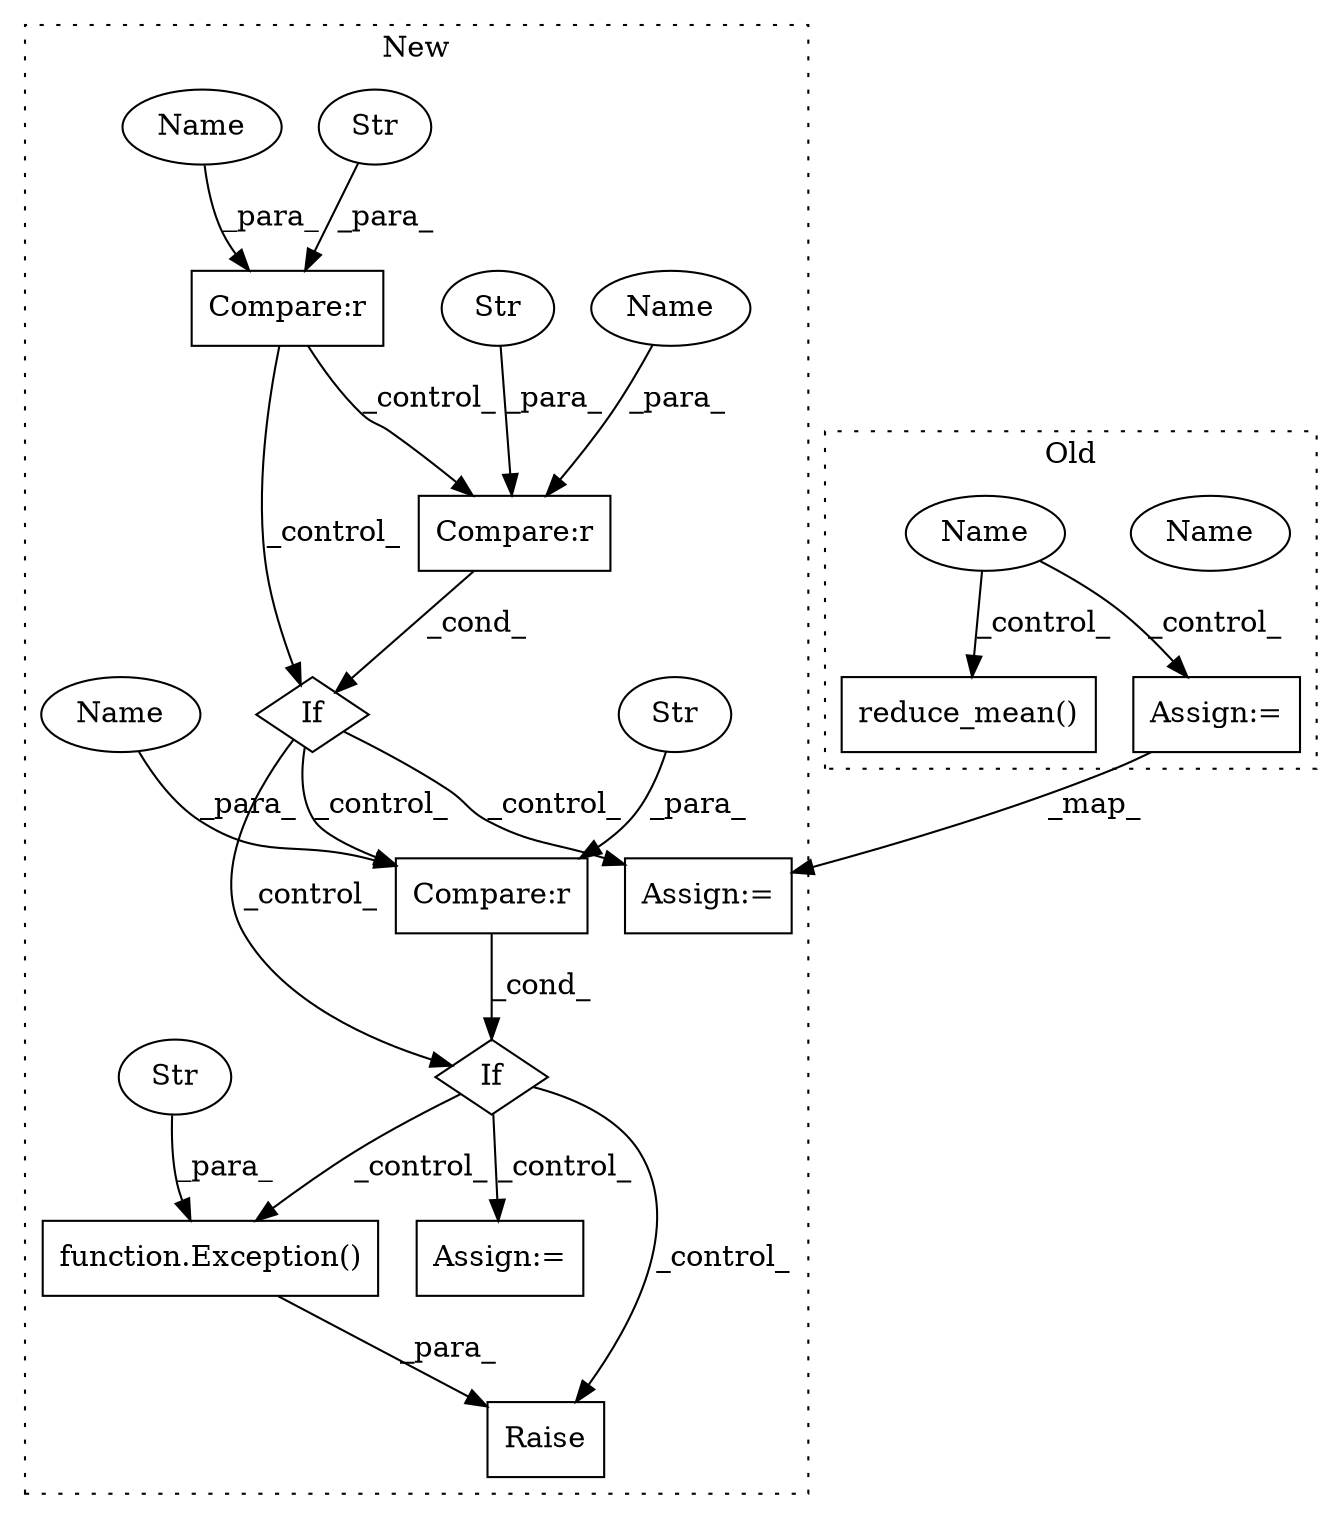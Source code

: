 digraph G {
subgraph cluster0 {
1 [label="reduce_mean()" a="75" s="6265,6322" l="28,1" shape="box"];
13 [label="Assign:=" a="68" s="6347" l="3" shape="box"];
15 [label="Name" a="87" s="6213" l="7" shape="ellipse"];
17 [label="Name" a="87" s="6213" l="7" shape="ellipse"];
label = "Old";
style="dotted";
}
subgraph cluster1 {
2 [label="Raise" a="91" s="5328" l="6" shape="box"];
3 [label="If" a="96" s="5154" l="0" shape="diamond"];
4 [label="function.Exception()" a="75" s="5334,5397" l="10,1" shape="box"];
5 [label="Str" a="66" s="5344" l="53" shape="ellipse"];
6 [label="If" a="96" s="5250" l="0" shape="diamond"];
7 [label="Compare:r" a="40" s="5056" l="19" shape="box"];
8 [label="Str" a="66" s="5069" l="6" shape="ellipse"];
9 [label="Compare:r" a="40" s="5250" l="19" shape="box"];
10 [label="Str" a="66" s="5263" l="6" shape="ellipse"];
11 [label="Compare:r" a="40" s="5154" l="18" shape="box"];
12 [label="Str" a="66" s="5167" l="5" shape="ellipse"];
14 [label="Assign:=" a="68" s="5186" l="3" shape="box"];
16 [label="Assign:=" a="68" s="5283" l="3" shape="box"];
18 [label="Name" a="87" s="5250" l="9" shape="ellipse"];
19 [label="Name" a="87" s="5056" l="9" shape="ellipse"];
20 [label="Name" a="87" s="5154" l="9" shape="ellipse"];
label = "New";
style="dotted";
}
3 -> 14 [label="_control_"];
3 -> 9 [label="_control_"];
3 -> 6 [label="_control_"];
4 -> 2 [label="_para_"];
5 -> 4 [label="_para_"];
6 -> 16 [label="_control_"];
6 -> 4 [label="_control_"];
6 -> 2 [label="_control_"];
7 -> 3 [label="_control_"];
7 -> 11 [label="_control_"];
8 -> 7 [label="_para_"];
9 -> 6 [label="_cond_"];
10 -> 9 [label="_para_"];
11 -> 3 [label="_cond_"];
12 -> 11 [label="_para_"];
13 -> 14 [label="_map_"];
17 -> 13 [label="_control_"];
17 -> 1 [label="_control_"];
18 -> 9 [label="_para_"];
19 -> 7 [label="_para_"];
20 -> 11 [label="_para_"];
}